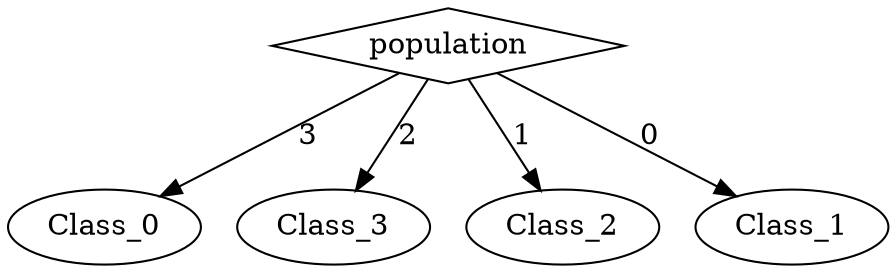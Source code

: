 digraph {
node [label=Class_0,style=""] Class_0
node [label=Class_3,style=""] Class_3
node [label=Class_2,style=""] Class_2
node [label=Class_1,style=""] Class_1
node [label=population,shape="diamond",style=""] 0

0 -> Class_0 [label="3"]
0 -> Class_3 [label="2"]
0 -> Class_2 [label="1"]
0 -> Class_1 [label="0"]
}